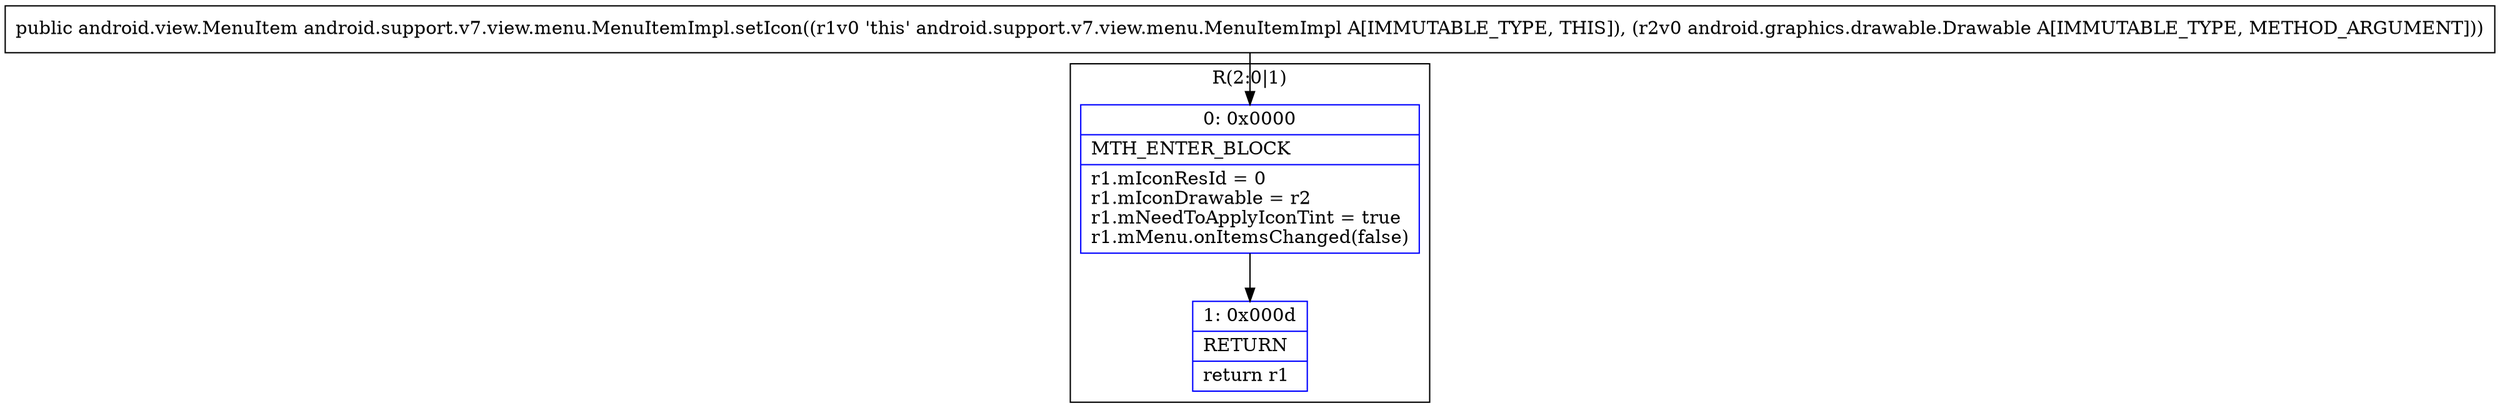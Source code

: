 digraph "CFG forandroid.support.v7.view.menu.MenuItemImpl.setIcon(Landroid\/graphics\/drawable\/Drawable;)Landroid\/view\/MenuItem;" {
subgraph cluster_Region_1481276973 {
label = "R(2:0|1)";
node [shape=record,color=blue];
Node_0 [shape=record,label="{0\:\ 0x0000|MTH_ENTER_BLOCK\l|r1.mIconResId = 0\lr1.mIconDrawable = r2\lr1.mNeedToApplyIconTint = true\lr1.mMenu.onItemsChanged(false)\l}"];
Node_1 [shape=record,label="{1\:\ 0x000d|RETURN\l|return r1\l}"];
}
MethodNode[shape=record,label="{public android.view.MenuItem android.support.v7.view.menu.MenuItemImpl.setIcon((r1v0 'this' android.support.v7.view.menu.MenuItemImpl A[IMMUTABLE_TYPE, THIS]), (r2v0 android.graphics.drawable.Drawable A[IMMUTABLE_TYPE, METHOD_ARGUMENT])) }"];
MethodNode -> Node_0;
Node_0 -> Node_1;
}

